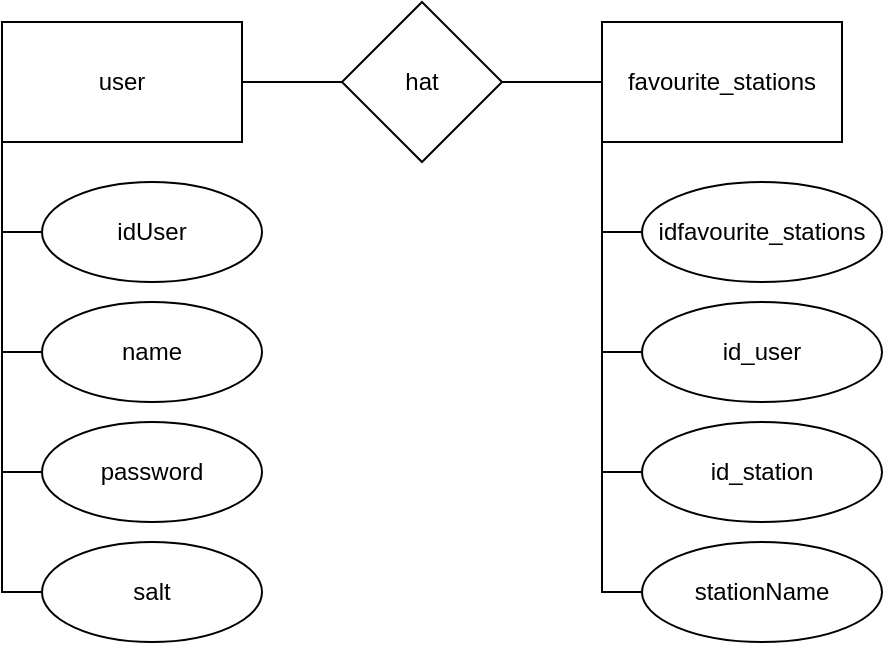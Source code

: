 <mxfile version="20.8.16" type="device"><diagram name="Seite-1" id="Dc695lD8EUKxgGanlEOx"><mxGraphModel dx="548" dy="777" grid="1" gridSize="10" guides="1" tooltips="1" connect="1" arrows="1" fold="1" page="1" pageScale="1" pageWidth="827" pageHeight="1169" math="0" shadow="0"><root><mxCell id="0"/><mxCell id="1" parent="0"/><mxCell id="cTZS9tQAg8E0iRYBbKcU-8" style="edgeStyle=orthogonalEdgeStyle;rounded=0;orthogonalLoop=1;jettySize=auto;html=1;exitX=1;exitY=0.5;exitDx=0;exitDy=0;entryX=0;entryY=0.5;entryDx=0;entryDy=0;endArrow=none;endFill=0;" edge="1" parent="1" source="cTZS9tQAg8E0iRYBbKcU-1" target="cTZS9tQAg8E0iRYBbKcU-2"><mxGeometry relative="1" as="geometry"/></mxCell><mxCell id="cTZS9tQAg8E0iRYBbKcU-14" style="edgeStyle=orthogonalEdgeStyle;rounded=0;orthogonalLoop=1;jettySize=auto;html=1;exitX=0;exitY=1;exitDx=0;exitDy=0;entryX=0;entryY=0.5;entryDx=0;entryDy=0;strokeColor=default;endArrow=none;endFill=0;" edge="1" parent="1" source="cTZS9tQAg8E0iRYBbKcU-1" target="cTZS9tQAg8E0iRYBbKcU-7"><mxGeometry relative="1" as="geometry"/></mxCell><mxCell id="cTZS9tQAg8E0iRYBbKcU-15" style="edgeStyle=orthogonalEdgeStyle;rounded=0;orthogonalLoop=1;jettySize=auto;html=1;exitX=0;exitY=1;exitDx=0;exitDy=0;entryX=0;entryY=0.5;entryDx=0;entryDy=0;strokeColor=default;endArrow=none;endFill=0;" edge="1" parent="1" source="cTZS9tQAg8E0iRYBbKcU-1" target="cTZS9tQAg8E0iRYBbKcU-10"><mxGeometry relative="1" as="geometry"/></mxCell><mxCell id="cTZS9tQAg8E0iRYBbKcU-16" style="edgeStyle=orthogonalEdgeStyle;rounded=0;orthogonalLoop=1;jettySize=auto;html=1;exitX=0;exitY=1;exitDx=0;exitDy=0;entryX=0;entryY=0.5;entryDx=0;entryDy=0;strokeColor=default;endArrow=none;endFill=0;" edge="1" parent="1" source="cTZS9tQAg8E0iRYBbKcU-1" target="cTZS9tQAg8E0iRYBbKcU-11"><mxGeometry relative="1" as="geometry"/></mxCell><mxCell id="cTZS9tQAg8E0iRYBbKcU-17" style="edgeStyle=orthogonalEdgeStyle;rounded=0;orthogonalLoop=1;jettySize=auto;html=1;exitX=0;exitY=1;exitDx=0;exitDy=0;entryX=0;entryY=0.5;entryDx=0;entryDy=0;strokeColor=default;endArrow=none;endFill=0;" edge="1" parent="1" source="cTZS9tQAg8E0iRYBbKcU-1" target="cTZS9tQAg8E0iRYBbKcU-12"><mxGeometry relative="1" as="geometry"/></mxCell><mxCell id="cTZS9tQAg8E0iRYBbKcU-1" value="user" style="rounded=0;whiteSpace=wrap;html=1;" vertex="1" parent="1"><mxGeometry x="80" y="170" width="120" height="60" as="geometry"/></mxCell><mxCell id="cTZS9tQAg8E0iRYBbKcU-9" style="edgeStyle=orthogonalEdgeStyle;rounded=0;orthogonalLoop=1;jettySize=auto;html=1;exitX=1;exitY=0.5;exitDx=0;exitDy=0;entryX=0;entryY=0.5;entryDx=0;entryDy=0;strokeColor=default;endArrow=none;endFill=0;" edge="1" parent="1" source="cTZS9tQAg8E0iRYBbKcU-2" target="cTZS9tQAg8E0iRYBbKcU-3"><mxGeometry relative="1" as="geometry"/></mxCell><mxCell id="cTZS9tQAg8E0iRYBbKcU-2" value="hat" style="rhombus;whiteSpace=wrap;html=1;" vertex="1" parent="1"><mxGeometry x="250" y="160" width="80" height="80" as="geometry"/></mxCell><mxCell id="cTZS9tQAg8E0iRYBbKcU-18" style="edgeStyle=orthogonalEdgeStyle;rounded=0;orthogonalLoop=1;jettySize=auto;html=1;exitX=0;exitY=1;exitDx=0;exitDy=0;entryX=0;entryY=0.5;entryDx=0;entryDy=0;strokeColor=default;endArrow=none;endFill=0;" edge="1" parent="1" source="cTZS9tQAg8E0iRYBbKcU-3" target="cTZS9tQAg8E0iRYBbKcU-4"><mxGeometry relative="1" as="geometry"/></mxCell><mxCell id="cTZS9tQAg8E0iRYBbKcU-19" style="edgeStyle=orthogonalEdgeStyle;rounded=0;orthogonalLoop=1;jettySize=auto;html=1;exitX=0;exitY=1;exitDx=0;exitDy=0;entryX=0;entryY=0.5;entryDx=0;entryDy=0;strokeColor=default;endArrow=none;endFill=0;" edge="1" parent="1" source="cTZS9tQAg8E0iRYBbKcU-3" target="cTZS9tQAg8E0iRYBbKcU-5"><mxGeometry relative="1" as="geometry"/></mxCell><mxCell id="cTZS9tQAg8E0iRYBbKcU-20" style="edgeStyle=orthogonalEdgeStyle;rounded=0;orthogonalLoop=1;jettySize=auto;html=1;exitX=0;exitY=1;exitDx=0;exitDy=0;entryX=0;entryY=0.5;entryDx=0;entryDy=0;strokeColor=default;endArrow=none;endFill=0;" edge="1" parent="1" source="cTZS9tQAg8E0iRYBbKcU-3" target="cTZS9tQAg8E0iRYBbKcU-6"><mxGeometry relative="1" as="geometry"/></mxCell><mxCell id="cTZS9tQAg8E0iRYBbKcU-22" style="edgeStyle=orthogonalEdgeStyle;rounded=0;orthogonalLoop=1;jettySize=auto;html=1;exitX=0;exitY=1;exitDx=0;exitDy=0;entryX=0;entryY=0.5;entryDx=0;entryDy=0;strokeColor=default;endArrow=none;endFill=0;" edge="1" parent="1" source="cTZS9tQAg8E0iRYBbKcU-3" target="cTZS9tQAg8E0iRYBbKcU-21"><mxGeometry relative="1" as="geometry"/></mxCell><mxCell id="cTZS9tQAg8E0iRYBbKcU-3" value="favourite_stations" style="rounded=0;whiteSpace=wrap;html=1;" vertex="1" parent="1"><mxGeometry x="380" y="170" width="120" height="60" as="geometry"/></mxCell><mxCell id="cTZS9tQAg8E0iRYBbKcU-4" value="idfavourite_stations" style="ellipse;whiteSpace=wrap;html=1;" vertex="1" parent="1"><mxGeometry x="400" y="250" width="120" height="50" as="geometry"/></mxCell><mxCell id="cTZS9tQAg8E0iRYBbKcU-5" value="id_user" style="ellipse;whiteSpace=wrap;html=1;" vertex="1" parent="1"><mxGeometry x="400" y="310" width="120" height="50" as="geometry"/></mxCell><mxCell id="cTZS9tQAg8E0iRYBbKcU-6" value="id_station" style="ellipse;whiteSpace=wrap;html=1;" vertex="1" parent="1"><mxGeometry x="400" y="370" width="120" height="50" as="geometry"/></mxCell><mxCell id="cTZS9tQAg8E0iRYBbKcU-7" value="idUser" style="ellipse;whiteSpace=wrap;html=1;" vertex="1" parent="1"><mxGeometry x="100" y="250" width="110" height="50" as="geometry"/></mxCell><mxCell id="cTZS9tQAg8E0iRYBbKcU-10" value="name" style="ellipse;whiteSpace=wrap;html=1;" vertex="1" parent="1"><mxGeometry x="100" y="310" width="110" height="50" as="geometry"/></mxCell><mxCell id="cTZS9tQAg8E0iRYBbKcU-11" value="password" style="ellipse;whiteSpace=wrap;html=1;" vertex="1" parent="1"><mxGeometry x="100" y="370" width="110" height="50" as="geometry"/></mxCell><mxCell id="cTZS9tQAg8E0iRYBbKcU-12" value="salt" style="ellipse;whiteSpace=wrap;html=1;" vertex="1" parent="1"><mxGeometry x="100" y="430" width="110" height="50" as="geometry"/></mxCell><mxCell id="cTZS9tQAg8E0iRYBbKcU-21" value="stationName" style="ellipse;whiteSpace=wrap;html=1;" vertex="1" parent="1"><mxGeometry x="400" y="430" width="120" height="50" as="geometry"/></mxCell></root></mxGraphModel></diagram></mxfile>